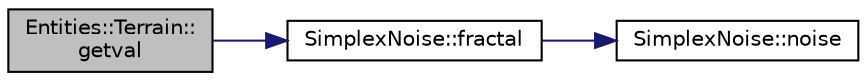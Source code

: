 digraph "Entities::Terrain::getval"
{
  edge [fontname="Helvetica",fontsize="10",labelfontname="Helvetica",labelfontsize="10"];
  node [fontname="Helvetica",fontsize="10",shape=record];
  rankdir="LR";
  Node2 [label="Entities::Terrain::\lgetval",height=0.2,width=0.4,color="black", fillcolor="grey75", style="filled", fontcolor="black"];
  Node2 -> Node3 [color="midnightblue",fontsize="10",style="solid",fontname="Helvetica"];
  Node3 [label="SimplexNoise::fractal",height=0.2,width=0.4,color="black", fillcolor="white", style="filled",URL="$class_simplex_noise.html#a868146cbed0ee0137b641b5b828a4c75"];
  Node3 -> Node4 [color="midnightblue",fontsize="10",style="solid",fontname="Helvetica"];
  Node4 [label="SimplexNoise::noise",height=0.2,width=0.4,color="black", fillcolor="white", style="filled",URL="$class_simplex_noise.html#ac7bd445e9b5e2d5aecb30c5f5840528c"];
}
